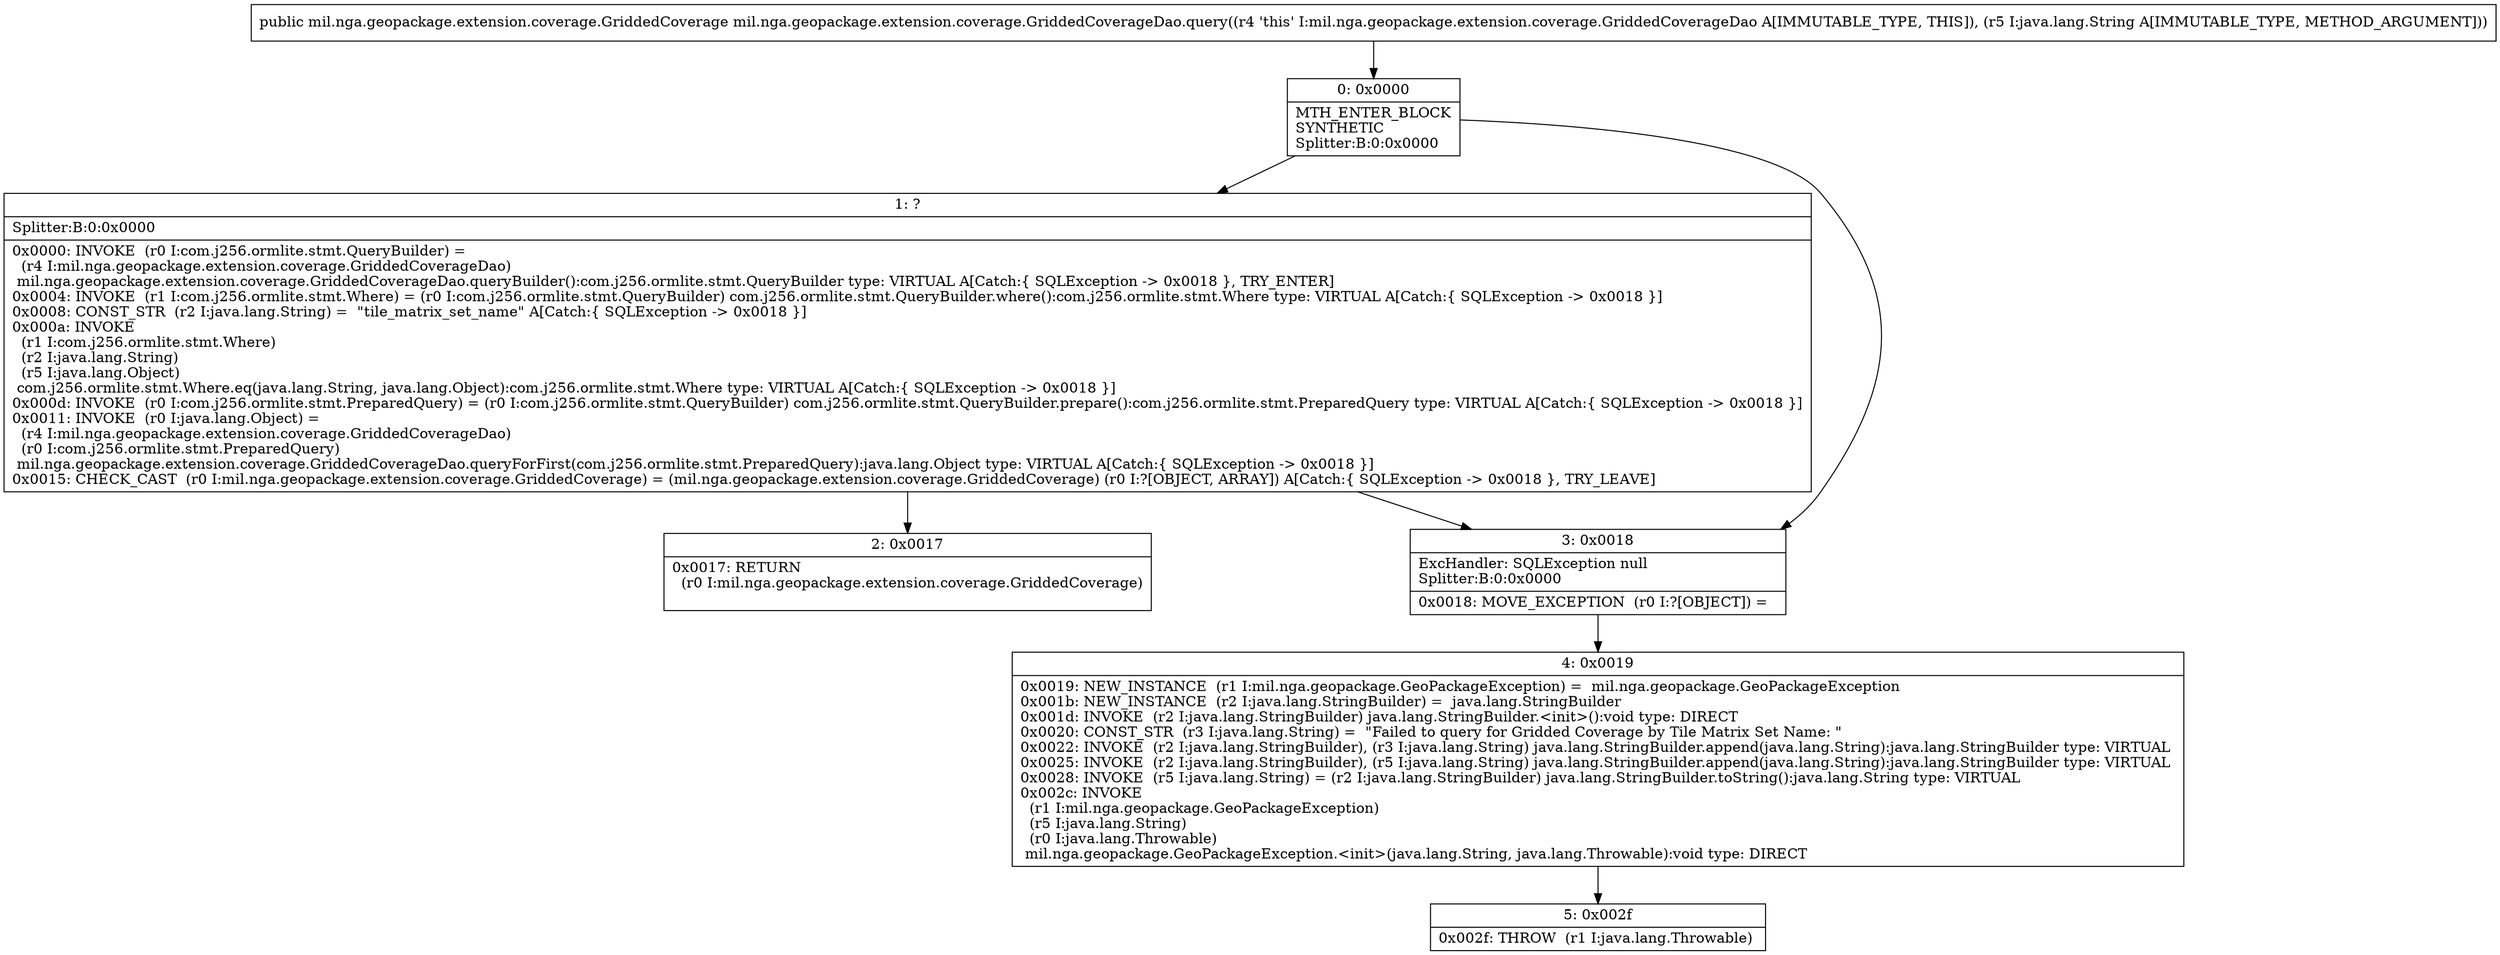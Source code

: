 digraph "CFG formil.nga.geopackage.extension.coverage.GriddedCoverageDao.query(Ljava\/lang\/String;)Lmil\/nga\/geopackage\/extension\/coverage\/GriddedCoverage;" {
Node_0 [shape=record,label="{0\:\ 0x0000|MTH_ENTER_BLOCK\lSYNTHETIC\lSplitter:B:0:0x0000\l}"];
Node_1 [shape=record,label="{1\:\ ?|Splitter:B:0:0x0000\l|0x0000: INVOKE  (r0 I:com.j256.ormlite.stmt.QueryBuilder) = \l  (r4 I:mil.nga.geopackage.extension.coverage.GriddedCoverageDao)\l mil.nga.geopackage.extension.coverage.GriddedCoverageDao.queryBuilder():com.j256.ormlite.stmt.QueryBuilder type: VIRTUAL A[Catch:\{ SQLException \-\> 0x0018 \}, TRY_ENTER]\l0x0004: INVOKE  (r1 I:com.j256.ormlite.stmt.Where) = (r0 I:com.j256.ormlite.stmt.QueryBuilder) com.j256.ormlite.stmt.QueryBuilder.where():com.j256.ormlite.stmt.Where type: VIRTUAL A[Catch:\{ SQLException \-\> 0x0018 \}]\l0x0008: CONST_STR  (r2 I:java.lang.String) =  \"tile_matrix_set_name\" A[Catch:\{ SQLException \-\> 0x0018 \}]\l0x000a: INVOKE  \l  (r1 I:com.j256.ormlite.stmt.Where)\l  (r2 I:java.lang.String)\l  (r5 I:java.lang.Object)\l com.j256.ormlite.stmt.Where.eq(java.lang.String, java.lang.Object):com.j256.ormlite.stmt.Where type: VIRTUAL A[Catch:\{ SQLException \-\> 0x0018 \}]\l0x000d: INVOKE  (r0 I:com.j256.ormlite.stmt.PreparedQuery) = (r0 I:com.j256.ormlite.stmt.QueryBuilder) com.j256.ormlite.stmt.QueryBuilder.prepare():com.j256.ormlite.stmt.PreparedQuery type: VIRTUAL A[Catch:\{ SQLException \-\> 0x0018 \}]\l0x0011: INVOKE  (r0 I:java.lang.Object) = \l  (r4 I:mil.nga.geopackage.extension.coverage.GriddedCoverageDao)\l  (r0 I:com.j256.ormlite.stmt.PreparedQuery)\l mil.nga.geopackage.extension.coverage.GriddedCoverageDao.queryForFirst(com.j256.ormlite.stmt.PreparedQuery):java.lang.Object type: VIRTUAL A[Catch:\{ SQLException \-\> 0x0018 \}]\l0x0015: CHECK_CAST  (r0 I:mil.nga.geopackage.extension.coverage.GriddedCoverage) = (mil.nga.geopackage.extension.coverage.GriddedCoverage) (r0 I:?[OBJECT, ARRAY]) A[Catch:\{ SQLException \-\> 0x0018 \}, TRY_LEAVE]\l}"];
Node_2 [shape=record,label="{2\:\ 0x0017|0x0017: RETURN  \l  (r0 I:mil.nga.geopackage.extension.coverage.GriddedCoverage)\l \l}"];
Node_3 [shape=record,label="{3\:\ 0x0018|ExcHandler: SQLException null\lSplitter:B:0:0x0000\l|0x0018: MOVE_EXCEPTION  (r0 I:?[OBJECT]) =  \l}"];
Node_4 [shape=record,label="{4\:\ 0x0019|0x0019: NEW_INSTANCE  (r1 I:mil.nga.geopackage.GeoPackageException) =  mil.nga.geopackage.GeoPackageException \l0x001b: NEW_INSTANCE  (r2 I:java.lang.StringBuilder) =  java.lang.StringBuilder \l0x001d: INVOKE  (r2 I:java.lang.StringBuilder) java.lang.StringBuilder.\<init\>():void type: DIRECT \l0x0020: CONST_STR  (r3 I:java.lang.String) =  \"Failed to query for Gridded Coverage by Tile Matrix Set Name: \" \l0x0022: INVOKE  (r2 I:java.lang.StringBuilder), (r3 I:java.lang.String) java.lang.StringBuilder.append(java.lang.String):java.lang.StringBuilder type: VIRTUAL \l0x0025: INVOKE  (r2 I:java.lang.StringBuilder), (r5 I:java.lang.String) java.lang.StringBuilder.append(java.lang.String):java.lang.StringBuilder type: VIRTUAL \l0x0028: INVOKE  (r5 I:java.lang.String) = (r2 I:java.lang.StringBuilder) java.lang.StringBuilder.toString():java.lang.String type: VIRTUAL \l0x002c: INVOKE  \l  (r1 I:mil.nga.geopackage.GeoPackageException)\l  (r5 I:java.lang.String)\l  (r0 I:java.lang.Throwable)\l mil.nga.geopackage.GeoPackageException.\<init\>(java.lang.String, java.lang.Throwable):void type: DIRECT \l}"];
Node_5 [shape=record,label="{5\:\ 0x002f|0x002f: THROW  (r1 I:java.lang.Throwable) \l}"];
MethodNode[shape=record,label="{public mil.nga.geopackage.extension.coverage.GriddedCoverage mil.nga.geopackage.extension.coverage.GriddedCoverageDao.query((r4 'this' I:mil.nga.geopackage.extension.coverage.GriddedCoverageDao A[IMMUTABLE_TYPE, THIS]), (r5 I:java.lang.String A[IMMUTABLE_TYPE, METHOD_ARGUMENT])) }"];
MethodNode -> Node_0;
Node_0 -> Node_1;
Node_0 -> Node_3;
Node_1 -> Node_2;
Node_1 -> Node_3;
Node_3 -> Node_4;
Node_4 -> Node_5;
}

